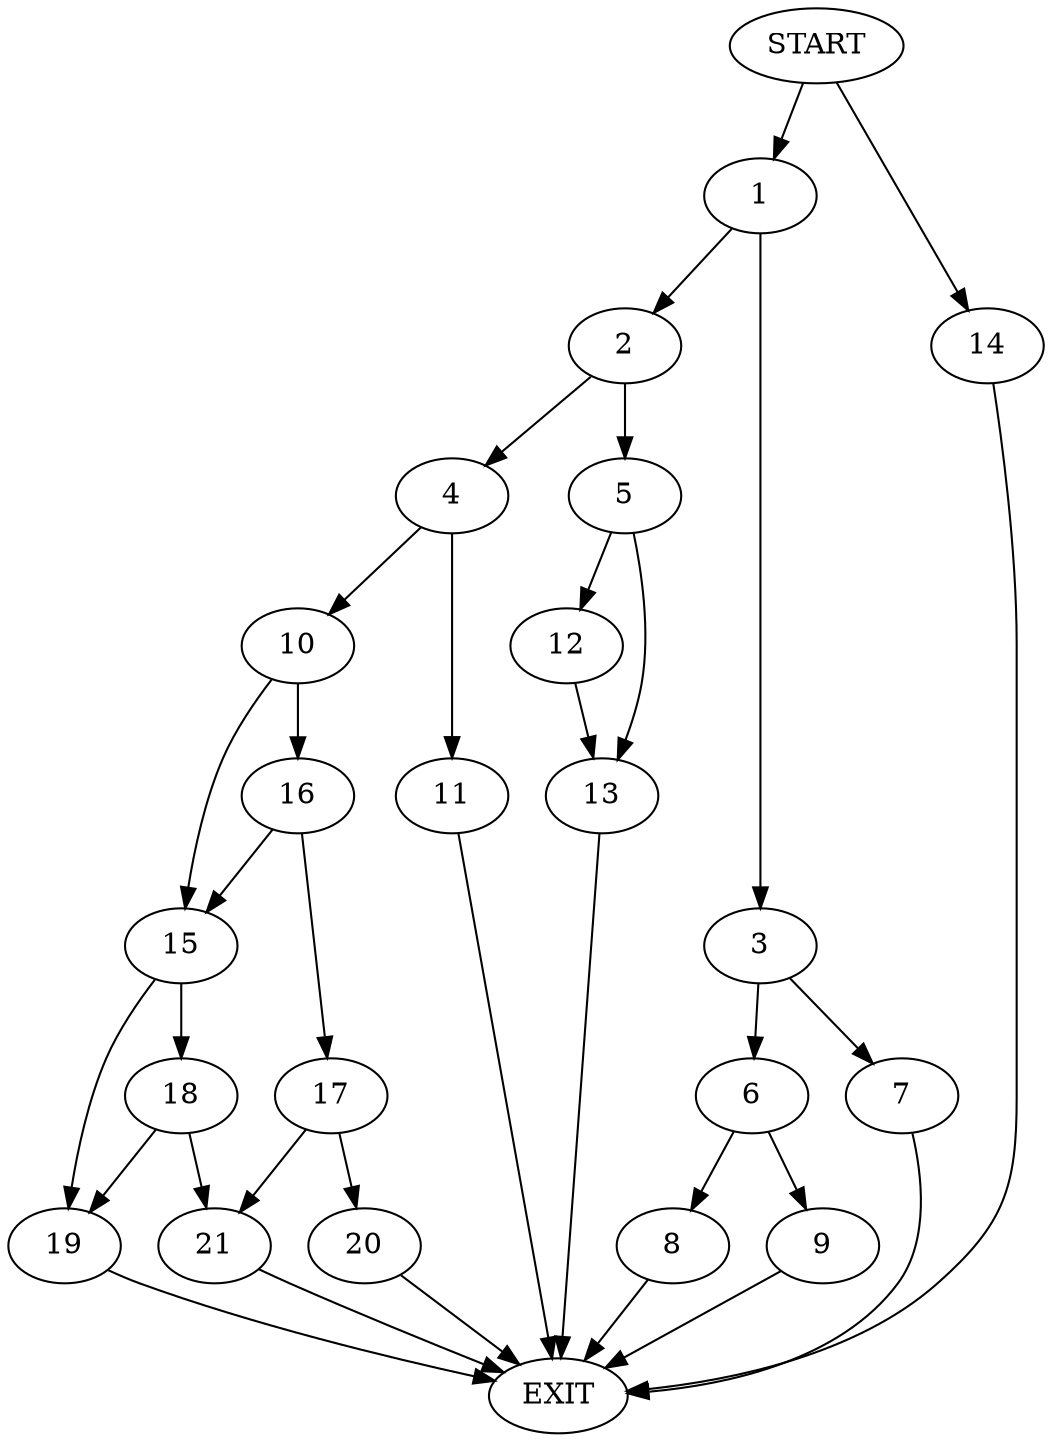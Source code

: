 digraph {
0 [label="START"]
22 [label="EXIT"]
0 -> 1
1 -> 2
1 -> 3
2 -> 4
2 -> 5
3 -> 6
3 -> 7
6 -> 8
6 -> 9
7 -> 22
8 -> 22
9 -> 22
4 -> 10
4 -> 11
5 -> 12
5 -> 13
13 -> 22
12 -> 13
0 -> 14
14 -> 22
10 -> 15
10 -> 16
11 -> 22
16 -> 17
16 -> 15
15 -> 18
15 -> 19
17 -> 20
17 -> 21
20 -> 22
21 -> 22
18 -> 19
18 -> 21
19 -> 22
}
